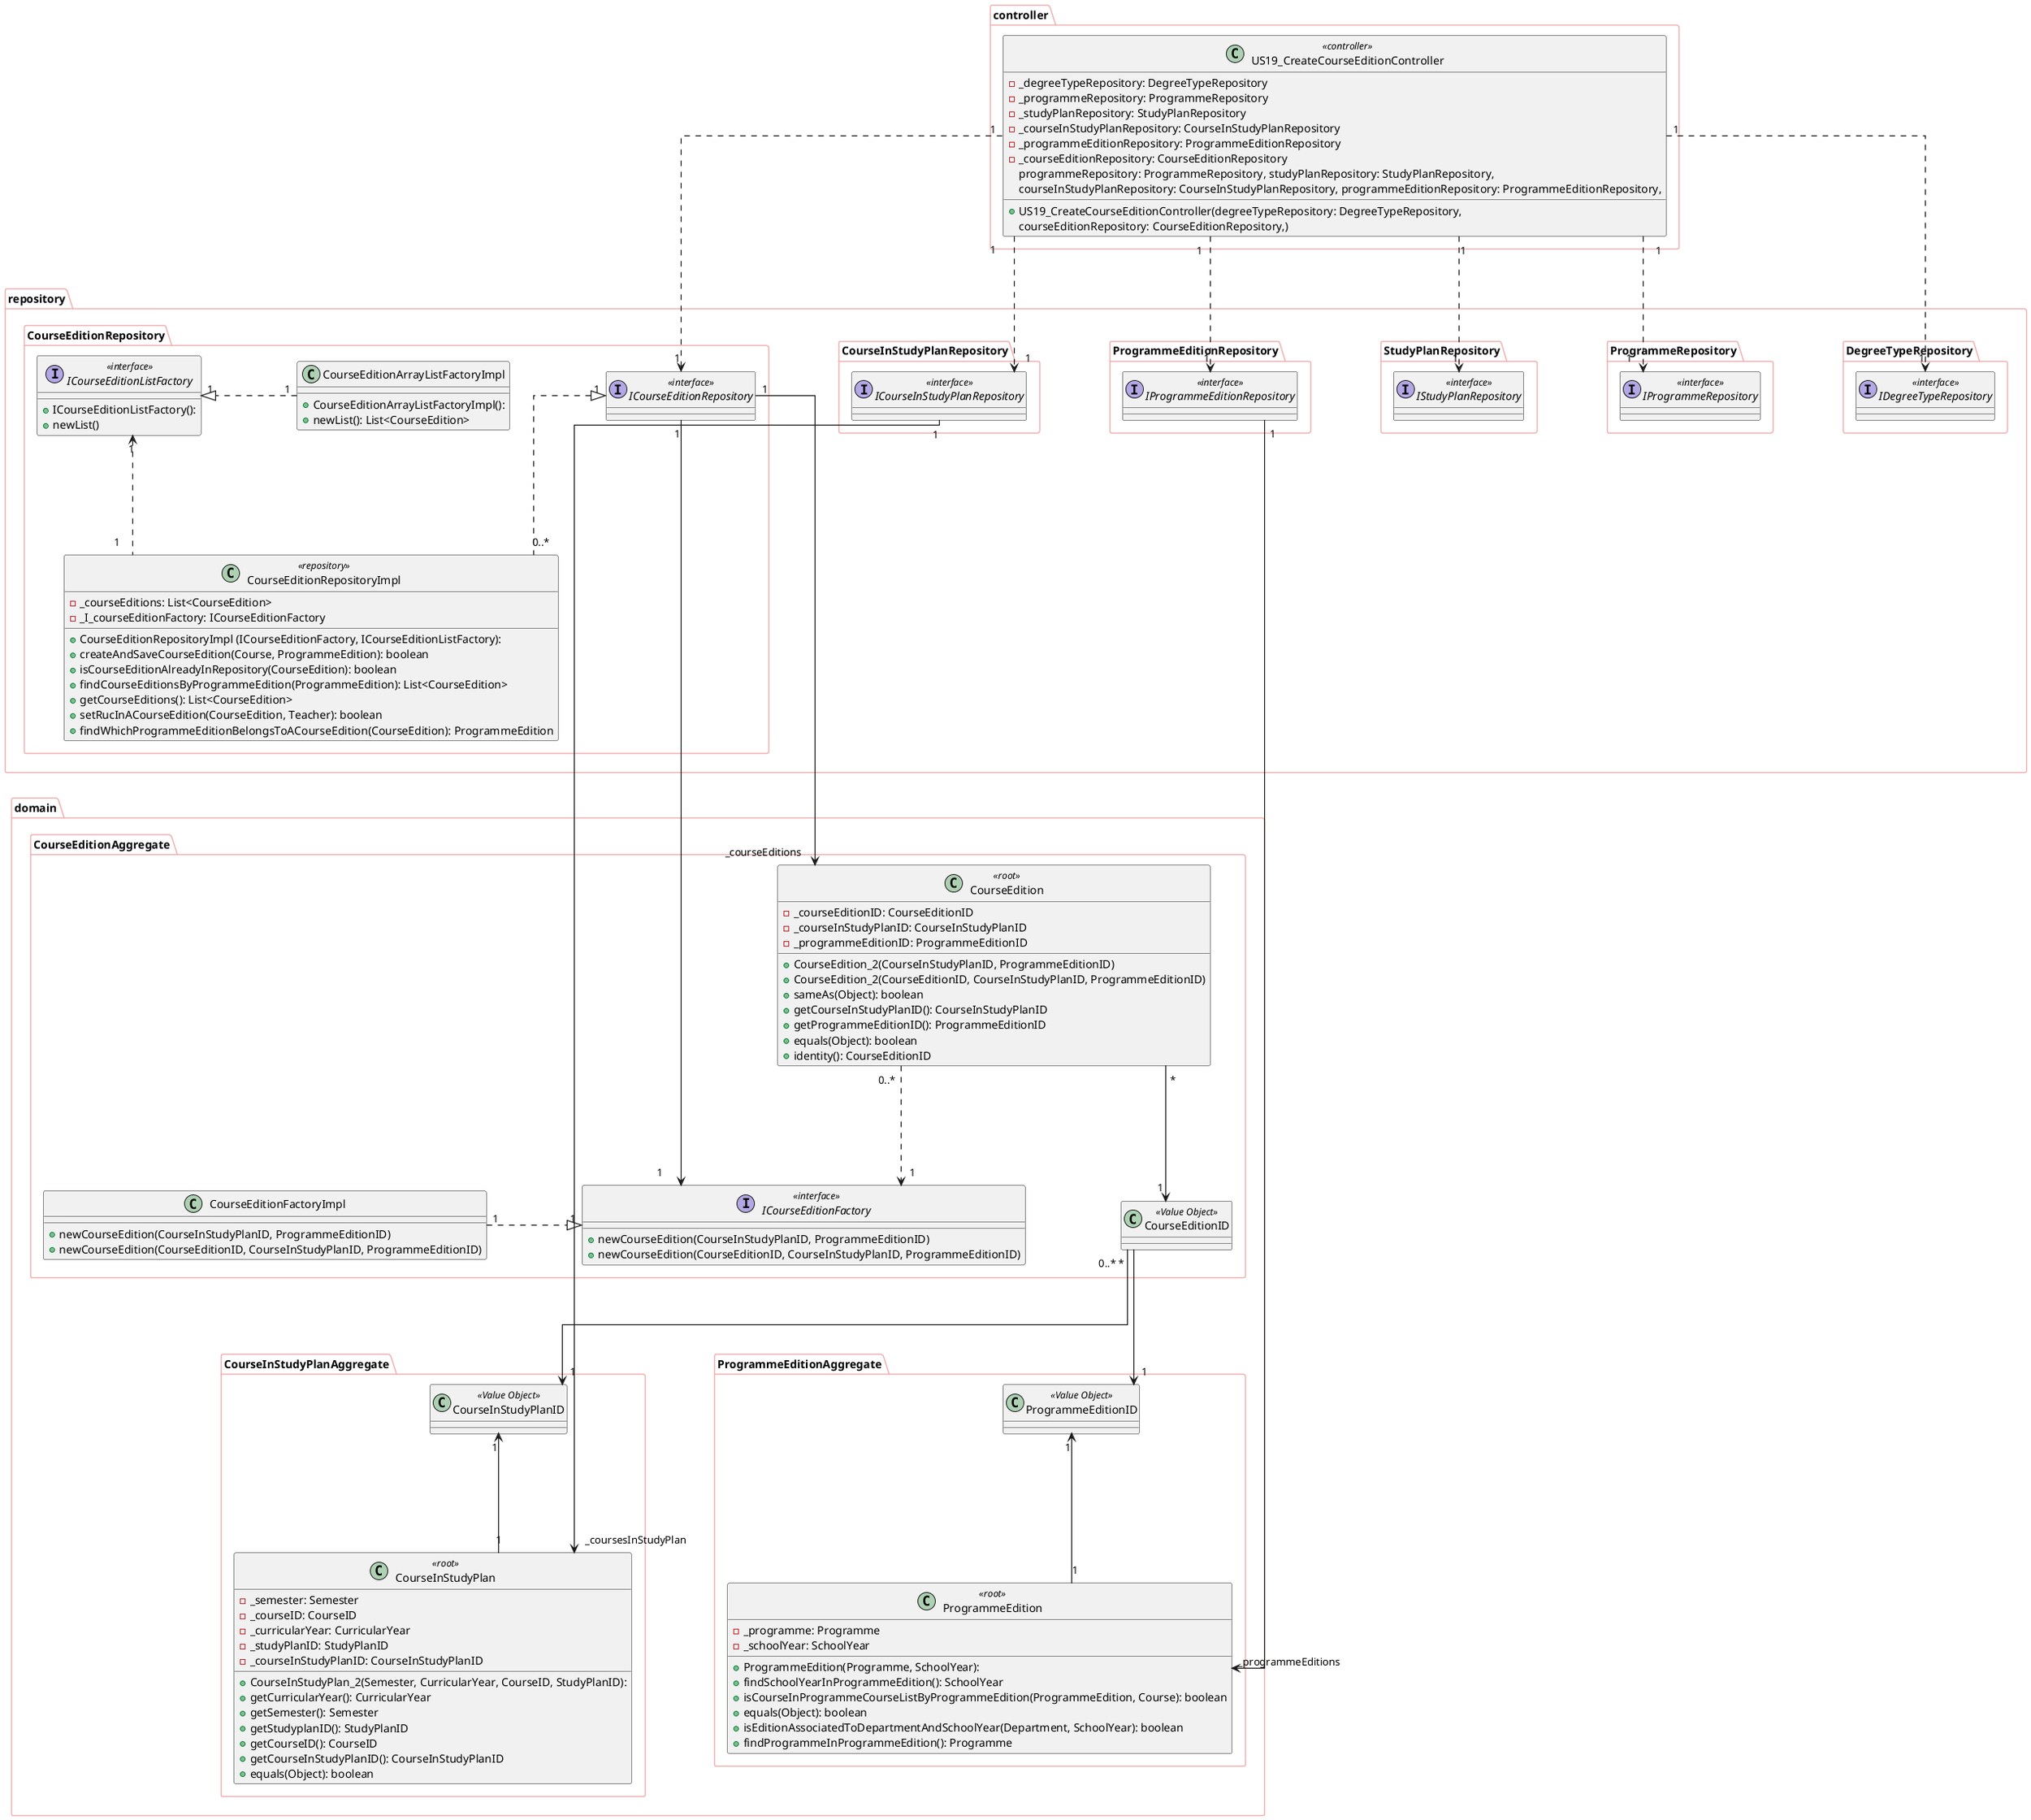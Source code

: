 @startuml
skinparam ranksep 150
skinparam nodesep 120
skinparam packageBorderColor #F0B0B0
skinparam arrowThickness 1.2
skinparam linetype ortho
top to bottom direction

together {
package controller{
    class US19_CreateCourseEditionController <<controller>> {
        -_degreeTypeRepository: DegreeTypeRepository
        -_programmeRepository: ProgrammeRepository
        -_studyPlanRepository: StudyPlanRepository
        -_courseInStudyPlanRepository: CourseInStudyPlanRepository
        -_programmeEditionRepository: ProgrammeEditionRepository
        -_courseEditionRepository: CourseEditionRepository
        +US19_CreateCourseEditionController(degreeTypeRepository: DegreeTypeRepository,
        programmeRepository: ProgrammeRepository, studyPlanRepository: StudyPlanRepository,
        courseInStudyPlanRepository: CourseInStudyPlanRepository, programmeEditionRepository: ProgrammeEditionRepository,
        courseEditionRepository: CourseEditionRepository,)
    }
}

package repository{

    package DegreeTypeRepository{
        interface IDegreeTypeRepository <<interface>> {}
    }

    package ProgrammeRepository{
        interface IProgrammeRepository <<interface>> {}
    }

    package StudyPlanRepository{
        interface IStudyPlanRepository <<interface>> {}
    }

    package CourseEditionRepository{

        interface ICourseEditionRepository <<interface>> {}

        class CourseEditionRepositoryImpl <<repository>> {
        + CourseEditionRepositoryImpl (ICourseEditionFactory, ICourseEditionListFactory):
        - _courseEditions: List<CourseEdition>
        - _I_courseEditionFactory: ICourseEditionFactory
        + createAndSaveCourseEdition(Course, ProgrammeEdition): boolean
        + isCourseEditionAlreadyInRepository(CourseEdition): boolean
        + findCourseEditionsByProgrammeEdition(ProgrammeEdition): List<CourseEdition>
        + getCourseEditions(): List<CourseEdition>
        + setRucInACourseEdition(CourseEdition, Teacher): boolean
        + findWhichProgrammeEditionBelongsToACourseEdition(CourseEdition): ProgrammeEdition
        }

        interface ICourseEditionListFactory <<interface>> {
            + ICourseEditionListFactory():
            + newList()
        }

        class CourseEditionArrayListFactoryImpl {
            + CourseEditionArrayListFactoryImpl():
            + newList(): List<CourseEdition>
        }
    }

    package CourseInStudyPlanRepository {

        interface ICourseInStudyPlanRepository <<interface>> {}

    }

    package ProgrammeEditionRepository {

        interface IProgrammeEditionRepository <<interface>> {}

    }
}

together{
package domain {

    package CourseEditionAggregate{
        class CourseEdition <<root>> {
          + CourseEdition_2(CourseInStudyPlanID, ProgrammeEditionID)
          + CourseEdition_2(CourseEditionID, CourseInStudyPlanID, ProgrammeEditionID)
          - _courseEditionID: CourseEditionID
          - _courseInStudyPlanID: CourseInStudyPlanID
          - _programmeEditionID: ProgrammeEditionID
          + sameAs(Object): boolean
          + getCourseInStudyPlanID(): CourseInStudyPlanID
          + getProgrammeEditionID(): ProgrammeEditionID
          + equals(Object): boolean
          + identity(): CourseEditionID
        }
        class CourseEditionID <<Value Object>>{}

        interface ICourseEditionFactory <<interface>> {
            +newCourseEdition(CourseInStudyPlanID, ProgrammeEditionID)
            +newCourseEdition(CourseEditionID, CourseInStudyPlanID, ProgrammeEditionID)
        }

        class CourseEditionFactoryImpl {
            +newCourseEdition(CourseInStudyPlanID, ProgrammeEditionID)
            +newCourseEdition(CourseEditionID, CourseInStudyPlanID, ProgrammeEditionID)
        }
    }

    package CourseInStudyPlanAggregate{
        class CourseInStudyPlan <<root>>{
          + CourseInStudyPlan_2(Semester, CurricularYear, CourseID, StudyPlanID):
          - _semester: Semester
          - _courseID: CourseID
          - _curricularYear: CurricularYear
          - _studyPlanID: StudyPlanID
          - _courseInStudyPlanID: CourseInStudyPlanID
          + getCurricularYear(): CurricularYear
          + getSemester(): Semester
          + getStudyplanID(): StudyPlanID
          + getCourseID(): CourseID
          + getCourseInStudyPlanID(): CourseInStudyPlanID
          + equals(Object): boolean
        }

        class CourseInStudyPlanID <<Value Object>>{}

    }

    package ProgrammeEditionAggregate{

        class ProgrammeEdition <<root>>{
          + ProgrammeEdition(Programme, SchoolYear):
          - _programme: Programme
          - _schoolYear: SchoolYear
          + findSchoolYearInProgrammeEdition(): SchoolYear
          + isCourseInProgrammeCourseListByProgrammeEdition(ProgrammeEdition, Course): boolean
          + equals(Object): boolean
          + isEditionAssociatedToDepartmentAndSchoolYear(Department, SchoolYear): boolean
          + findProgrammeInProgrammeEdition(): Programme
        }

        class ProgrammeEditionID <<Value Object>>{}

    }
}
}
}


US19_CreateCourseEditionController "1" ..> "1" ICourseEditionRepository
US19_CreateCourseEditionController "1" ..> "1" ICourseInStudyPlanRepository
US19_CreateCourseEditionController "1" ..> "1" IProgrammeEditionRepository
US19_CreateCourseEditionController "1" ..> "1" IStudyPlanRepository
US19_CreateCourseEditionController "1" ..> "1" IProgrammeRepository
US19_CreateCourseEditionController "1" ..> "1" IDegreeTypeRepository

CourseEditionFactoryImpl "1" .|> "1" ICourseEditionFactory
CourseEditionArrayListFactoryImpl "1" .|> "1" ICourseEditionListFactory
ICourseEditionListFactory "1" <.. "1" CourseEditionRepositoryImpl
ICourseEditionRepository "1" --down--> "1" ICourseEditionFactory
ICourseEditionRepository "1" <|.. "0..*" CourseEditionRepositoryImpl
ICourseEditionRepository "1" --> "_courseEditions" CourseEdition

ICourseInStudyPlanRepository "1" --> "_coursesInStudyPlan" CourseInStudyPlan

IProgrammeEditionRepository "1" --> "_programmeEditions" ProgrammeEdition

CourseEdition "0..*" ..> "1" ICourseEditionFactory
CourseEdition "*" --> "1" CourseEditionID

CourseEditionID "0..*" --> "1" CourseInStudyPlanID
CourseInStudyPlanID "1" <-- "1" CourseInStudyPlan

CourseEditionID "*" --> "1" ProgrammeEditionID
ProgrammeEditionID "1" <-- "1" ProgrammeEdition

@enduml

